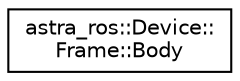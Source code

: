 digraph "Graphical Class Hierarchy"
{
 // LATEX_PDF_SIZE
  edge [fontname="Helvetica",fontsize="10",labelfontname="Helvetica",labelfontsize="10"];
  node [fontname="Helvetica",fontsize="10",shape=record];
  rankdir="LR";
  Node0 [label="astra_ros::Device::\lFrame::Body",height=0.2,width=0.4,color="black", fillcolor="white", style="filled",URL="$structastra__ros_1_1Device_1_1Frame_1_1Body.html",tooltip=" "];
}
